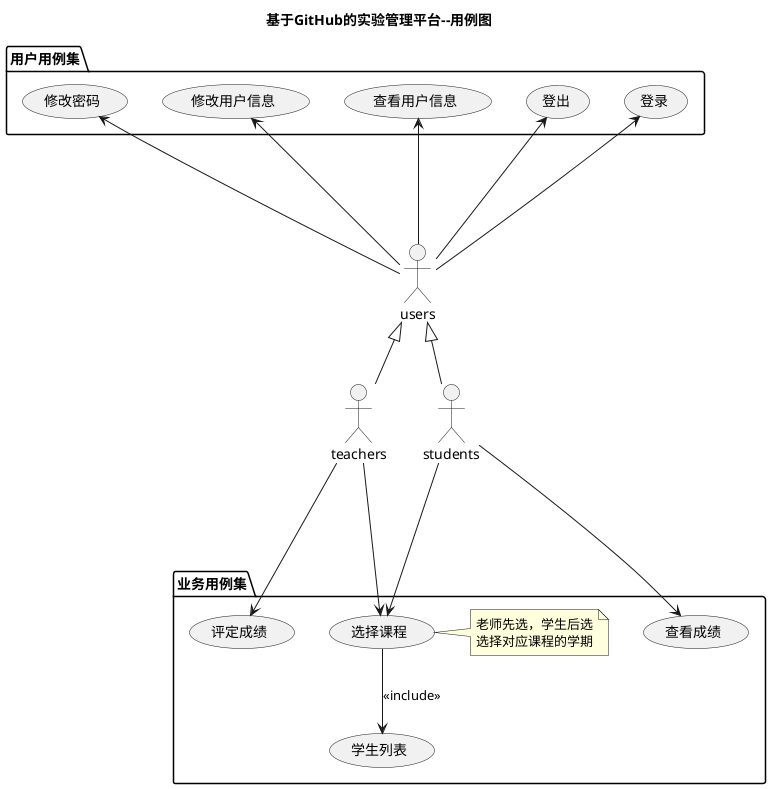 @startuml
title 基于GitHub的实验管理平台--用例图
actor teachers
actor students
actor users
users <|-- teachers
users <|-- students

package 用户用例集 {
users --up-> (登录)
users --up-> (登出)
users --up-> (查看用户信息)
users --up-> (修改用户信息)
users --up-> (修改密码)
}
package 业务用例集 {
students -->(选择课程)
teachers ---> (评定成绩)
teachers -->(选择课程)
note right of (选择课程)
 老师先选，学生后选
 选择对应课程的学期
end note
(选择课程)-->(学生列表):<<include>>
students ---> (查看成绩)
}

@enduml
